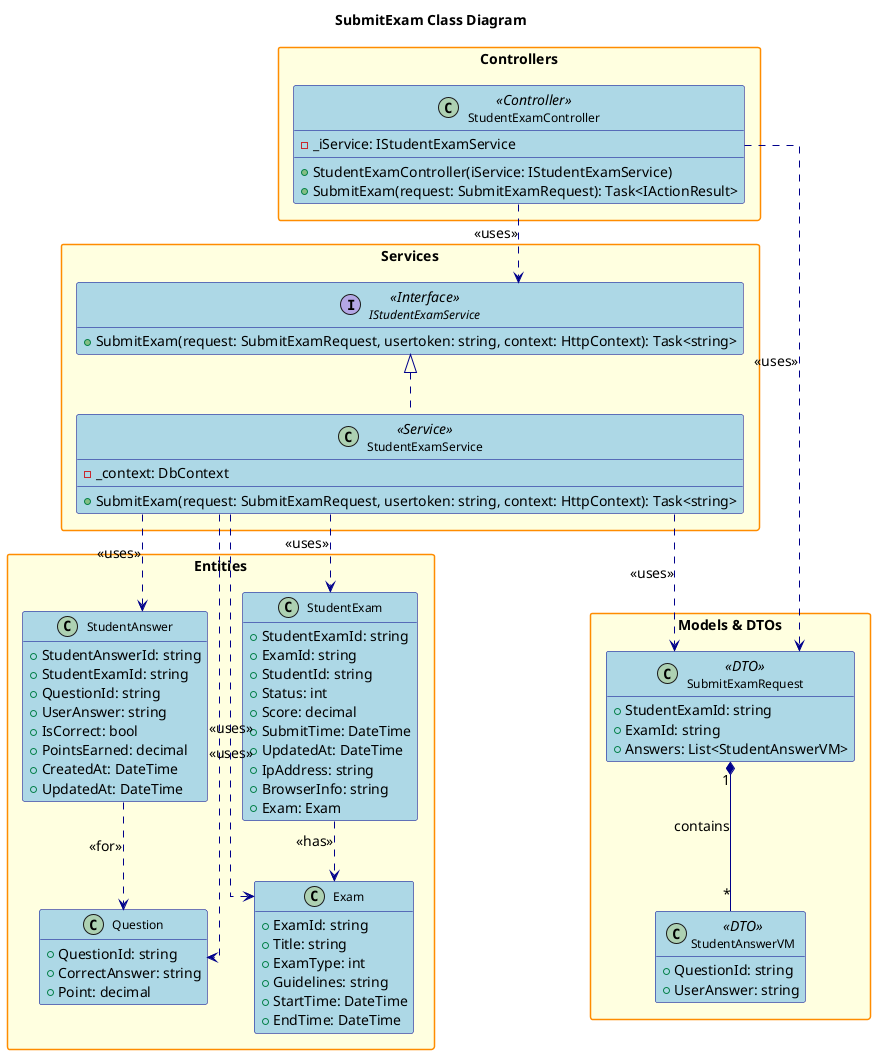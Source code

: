 @startuml
' Class Diagram for SubmitExam Feature

title SubmitExam Class Diagram

hide empty members
skinparam packageStyle rectangle
skinparam linetype ortho
skinparam defaultFontSize 14
skinparam defaultFontName Arial
skinparam classFontSize 12
skinparam classFontName Arial
skinparam noteFontSize 11
skinparam noteFontName Arial

skinparam class {
    BackgroundColor LightBlue
    BorderColor DarkBlue
    ArrowColor DarkBlue
    FontSize 12
}

skinparam package {
    BackgroundColor LightYellow
    BorderColor DarkOrange
    FontSize 14
    FontStyle bold
}

skinparam interface {
    BackgroundColor LightGreen
    BorderColor DarkGreen
    FontSize 12
}

' Controllers
package "Controllers" {
    class StudentExamController <<Controller>> {
        - _iService: IStudentExamService
        + StudentExamController(iService: IStudentExamService)
        + SubmitExam(request: SubmitExamRequest): Task<IActionResult>
    }
}

' Services
package "Services" {
    interface IStudentExamService <<Interface>> {
        + SubmitExam(request: SubmitExamRequest, usertoken: string, context: HttpContext): Task<string>
    }
    class StudentExamService <<Service>> {
        - _context: DbContext
        + SubmitExam(request: SubmitExamRequest, usertoken: string, context: HttpContext): Task<string>
    }
}

' DTOs & Models
package "Models & DTOs" {
    class SubmitExamRequest <<DTO>> {
        + StudentExamId: string
        + ExamId: string
        + Answers: List<StudentAnswerVM>
    }
    class StudentAnswerVM <<DTO>> {
        + QuestionId: string
        + UserAnswer: string
    }
}

' Entities
package "Entities" {
    class StudentExam {
        + StudentExamId: string
        + ExamId: string
        + StudentId: string
        + Status: int
        + Score: decimal
        + SubmitTime: DateTime
        + UpdatedAt: DateTime
        + IpAddress: string
        + BrowserInfo: string
        + Exam: Exam
    }
    class StudentAnswer {
        + StudentAnswerId: string
        + StudentExamId: string
        + QuestionId: string
        + UserAnswer: string
        + IsCorrect: bool
        + PointsEarned: decimal
        + CreatedAt: DateTime
        + UpdatedAt: DateTime
    }
    class Question {
        + QuestionId: string
        + CorrectAnswer: string
        + Point: decimal
    }
    class Exam {
        + ExamId: string
        + Title: string
        + ExamType: int
        + Guidelines: string
        + StartTime: DateTime
        + EndTime: DateTime
    }
}

' Relationships
StudentExamController ..> IStudentExamService : <<uses>>
StudentExamController ..> SubmitExamRequest : <<uses>>
IStudentExamService <|.. StudentExamService
StudentExamService ..> SubmitExamRequest : <<uses>>
StudentExamService ..> StudentExam : <<uses>>
StudentExamService ..> StudentAnswer : <<uses>>
StudentExamService ..> Question : <<uses>>
StudentExamService ..> Exam : <<uses>>
SubmitExamRequest "1" *-- "*" StudentAnswerVM : contains
StudentExam ..> Exam : <<has>>
StudentAnswer ..> Question : <<for>>

@enduml 